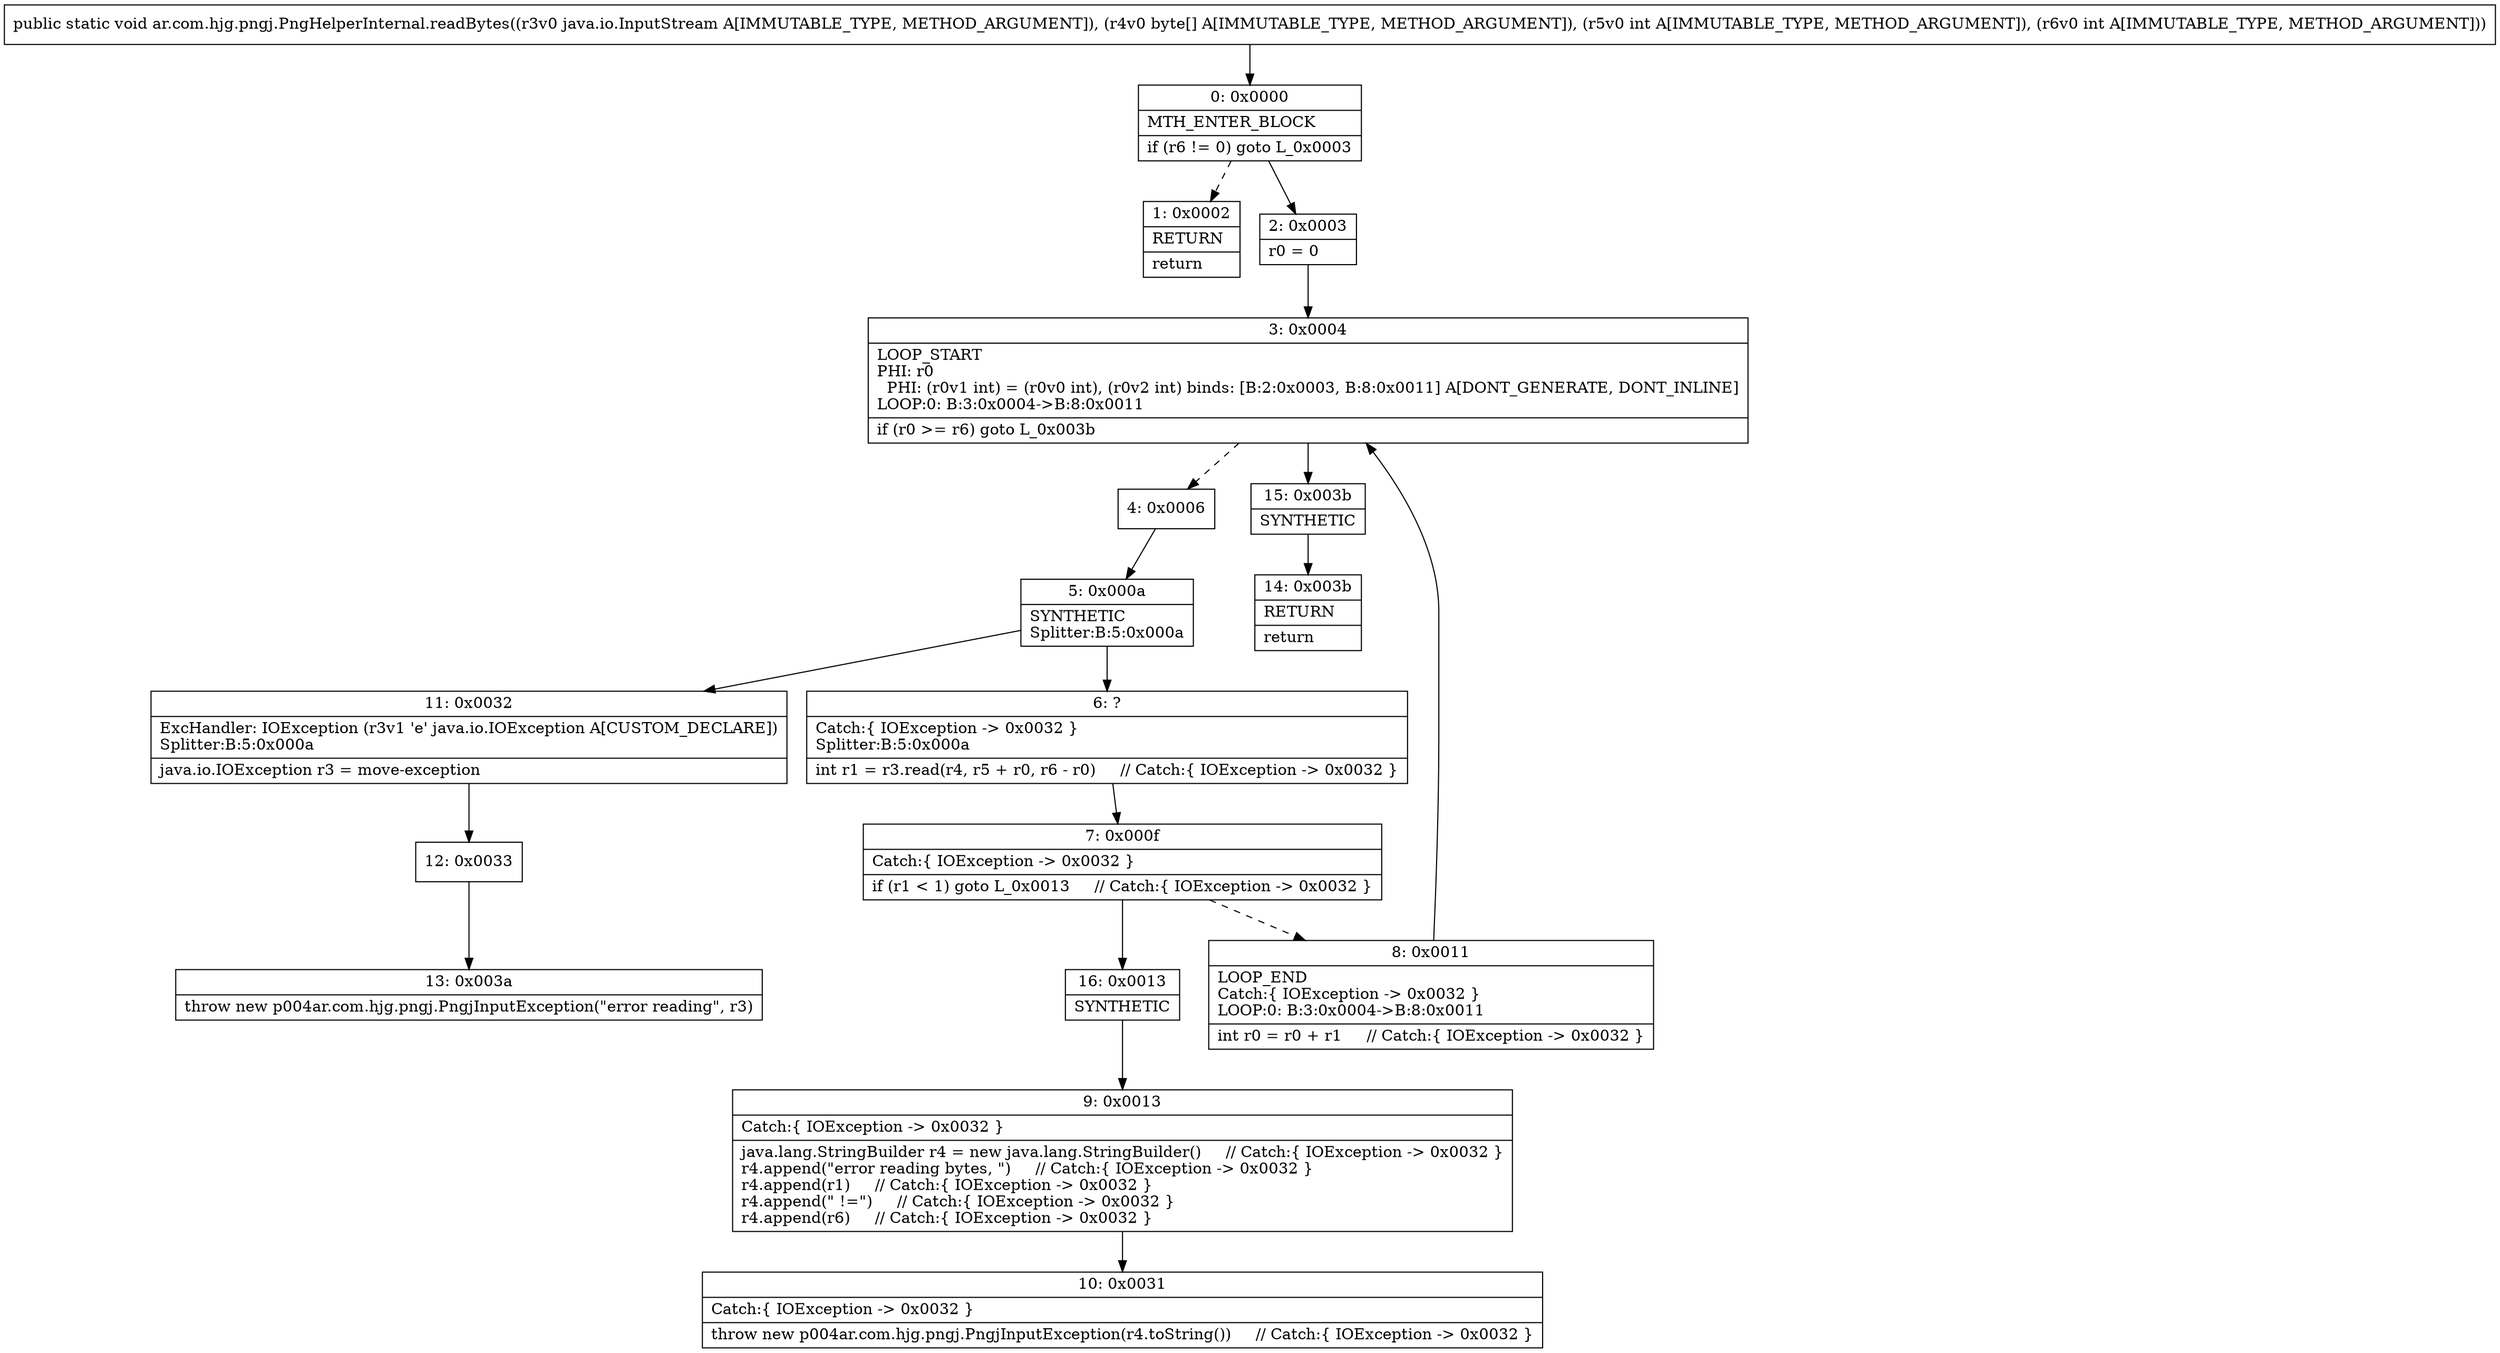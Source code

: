 digraph "CFG forar.com.hjg.pngj.PngHelperInternal.readBytes(Ljava\/io\/InputStream;[BII)V" {
Node_0 [shape=record,label="{0\:\ 0x0000|MTH_ENTER_BLOCK\l|if (r6 != 0) goto L_0x0003\l}"];
Node_1 [shape=record,label="{1\:\ 0x0002|RETURN\l|return\l}"];
Node_2 [shape=record,label="{2\:\ 0x0003|r0 = 0\l}"];
Node_3 [shape=record,label="{3\:\ 0x0004|LOOP_START\lPHI: r0 \l  PHI: (r0v1 int) = (r0v0 int), (r0v2 int) binds: [B:2:0x0003, B:8:0x0011] A[DONT_GENERATE, DONT_INLINE]\lLOOP:0: B:3:0x0004\-\>B:8:0x0011\l|if (r0 \>= r6) goto L_0x003b\l}"];
Node_4 [shape=record,label="{4\:\ 0x0006}"];
Node_5 [shape=record,label="{5\:\ 0x000a|SYNTHETIC\lSplitter:B:5:0x000a\l}"];
Node_6 [shape=record,label="{6\:\ ?|Catch:\{ IOException \-\> 0x0032 \}\lSplitter:B:5:0x000a\l|int r1 = r3.read(r4, r5 + r0, r6 \- r0)     \/\/ Catch:\{ IOException \-\> 0x0032 \}\l}"];
Node_7 [shape=record,label="{7\:\ 0x000f|Catch:\{ IOException \-\> 0x0032 \}\l|if (r1 \< 1) goto L_0x0013     \/\/ Catch:\{ IOException \-\> 0x0032 \}\l}"];
Node_8 [shape=record,label="{8\:\ 0x0011|LOOP_END\lCatch:\{ IOException \-\> 0x0032 \}\lLOOP:0: B:3:0x0004\-\>B:8:0x0011\l|int r0 = r0 + r1     \/\/ Catch:\{ IOException \-\> 0x0032 \}\l}"];
Node_9 [shape=record,label="{9\:\ 0x0013|Catch:\{ IOException \-\> 0x0032 \}\l|java.lang.StringBuilder r4 = new java.lang.StringBuilder()     \/\/ Catch:\{ IOException \-\> 0x0032 \}\lr4.append(\"error reading bytes, \")     \/\/ Catch:\{ IOException \-\> 0x0032 \}\lr4.append(r1)     \/\/ Catch:\{ IOException \-\> 0x0032 \}\lr4.append(\" !=\")     \/\/ Catch:\{ IOException \-\> 0x0032 \}\lr4.append(r6)     \/\/ Catch:\{ IOException \-\> 0x0032 \}\l}"];
Node_10 [shape=record,label="{10\:\ 0x0031|Catch:\{ IOException \-\> 0x0032 \}\l|throw new p004ar.com.hjg.pngj.PngjInputException(r4.toString())     \/\/ Catch:\{ IOException \-\> 0x0032 \}\l}"];
Node_11 [shape=record,label="{11\:\ 0x0032|ExcHandler: IOException (r3v1 'e' java.io.IOException A[CUSTOM_DECLARE])\lSplitter:B:5:0x000a\l|java.io.IOException r3 = move\-exception\l}"];
Node_12 [shape=record,label="{12\:\ 0x0033}"];
Node_13 [shape=record,label="{13\:\ 0x003a|throw new p004ar.com.hjg.pngj.PngjInputException(\"error reading\", r3)\l}"];
Node_14 [shape=record,label="{14\:\ 0x003b|RETURN\l|return\l}"];
Node_15 [shape=record,label="{15\:\ 0x003b|SYNTHETIC\l}"];
Node_16 [shape=record,label="{16\:\ 0x0013|SYNTHETIC\l}"];
MethodNode[shape=record,label="{public static void ar.com.hjg.pngj.PngHelperInternal.readBytes((r3v0 java.io.InputStream A[IMMUTABLE_TYPE, METHOD_ARGUMENT]), (r4v0 byte[] A[IMMUTABLE_TYPE, METHOD_ARGUMENT]), (r5v0 int A[IMMUTABLE_TYPE, METHOD_ARGUMENT]), (r6v0 int A[IMMUTABLE_TYPE, METHOD_ARGUMENT])) }"];
MethodNode -> Node_0;
Node_0 -> Node_1[style=dashed];
Node_0 -> Node_2;
Node_2 -> Node_3;
Node_3 -> Node_4[style=dashed];
Node_3 -> Node_15;
Node_4 -> Node_5;
Node_5 -> Node_6;
Node_5 -> Node_11;
Node_6 -> Node_7;
Node_7 -> Node_8[style=dashed];
Node_7 -> Node_16;
Node_8 -> Node_3;
Node_9 -> Node_10;
Node_11 -> Node_12;
Node_12 -> Node_13;
Node_15 -> Node_14;
Node_16 -> Node_9;
}

